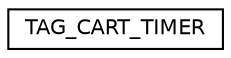 digraph "Graphical Class Hierarchy"
{
 // LATEX_PDF_SIZE
  edge [fontname="Helvetica",fontsize="10",labelfontname="Helvetica",labelfontsize="10"];
  node [fontname="Helvetica",fontsize="10",shape=record];
  rankdir="LR";
  Node0 [label="TAG_CART_TIMER",height=0.2,width=0.4,color="black", fillcolor="white", style="filled",URL="$struct_t_a_g___c_a_r_t___t_i_m_e_r.html",tooltip=" "];
}
